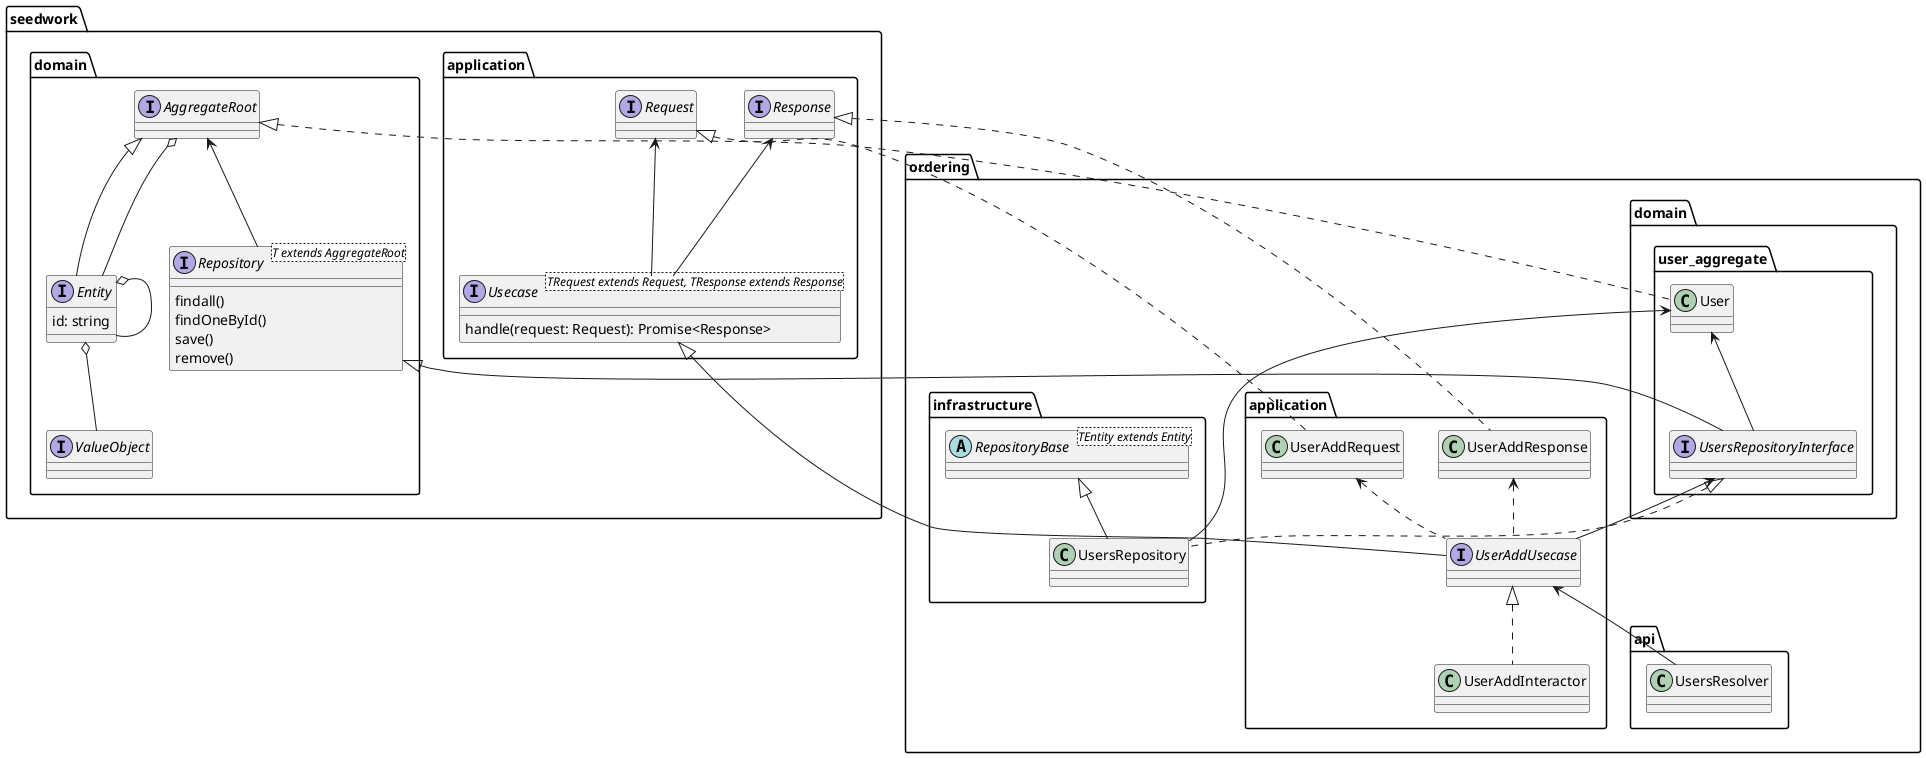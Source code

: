 @startuml class

package seedwork {
  package application as seedworkapplication  {
    interface "Usecase<TRequest extends Request, TResponse extends Response>" as Usecase {
      handle(request: Request): Promise<Response>
    }

    interface Request {}

    interface Response {}

    Request <-- Usecase
    Response <-- Usecase
  }

  package domain as seedworkdomain {
    interface AggregateRoot {}

    interface Entity {
      id: string
    }

    interface ValueObject {}

    interface "Repository<T extends AggregateRoot>" as Repository {
      findall()
      findOneById()
      save()
      remove()
    }

    AggregateRoot <|-- Entity
    AggregateRoot o-- Entity
    Entity o-- Entity
    Entity o-- ValueObject

    AggregateRoot <-- Repository
  }
}

package ordering {

  package api {
    class UsersResolver {}
  }

  package application {

    interface UserAddUsecase {}

    class UserAddRequest {}

    class UserAddResponse {}

    class UserAddInteractor {}

    Usecase <|-- UserAddUsecase
    Request <|.. UserAddRequest
    Response <|.. UserAddResponse
    UserAddUsecase <|.. UserAddInteractor
    UserAddRequest <.. UserAddUsecase
    UserAddResponse <.. UserAddUsecase

    UserAddUsecase <-- UsersResolver
  }

  package domain {
    package user_aggregate {
      class User {}

      interface UsersRepositoryInterface {}

      AggregateRoot <|.. User
      Repository <|-- UsersRepositoryInterface
      User <-- UsersRepositoryInterface

      UsersRepositoryInterface <-- UserAddUsecase
    }
  }

  package infrastructure {
    abstract class "RepositoryBase<TEntity extends Entity>" as RepositoryBase {}

    class UsersRepository {}

    RepositoryBase <|-- UsersRepository
    UsersRepositoryInterface <|.. UsersRepository
    User <-- UsersRepository
  }
}

@enduml